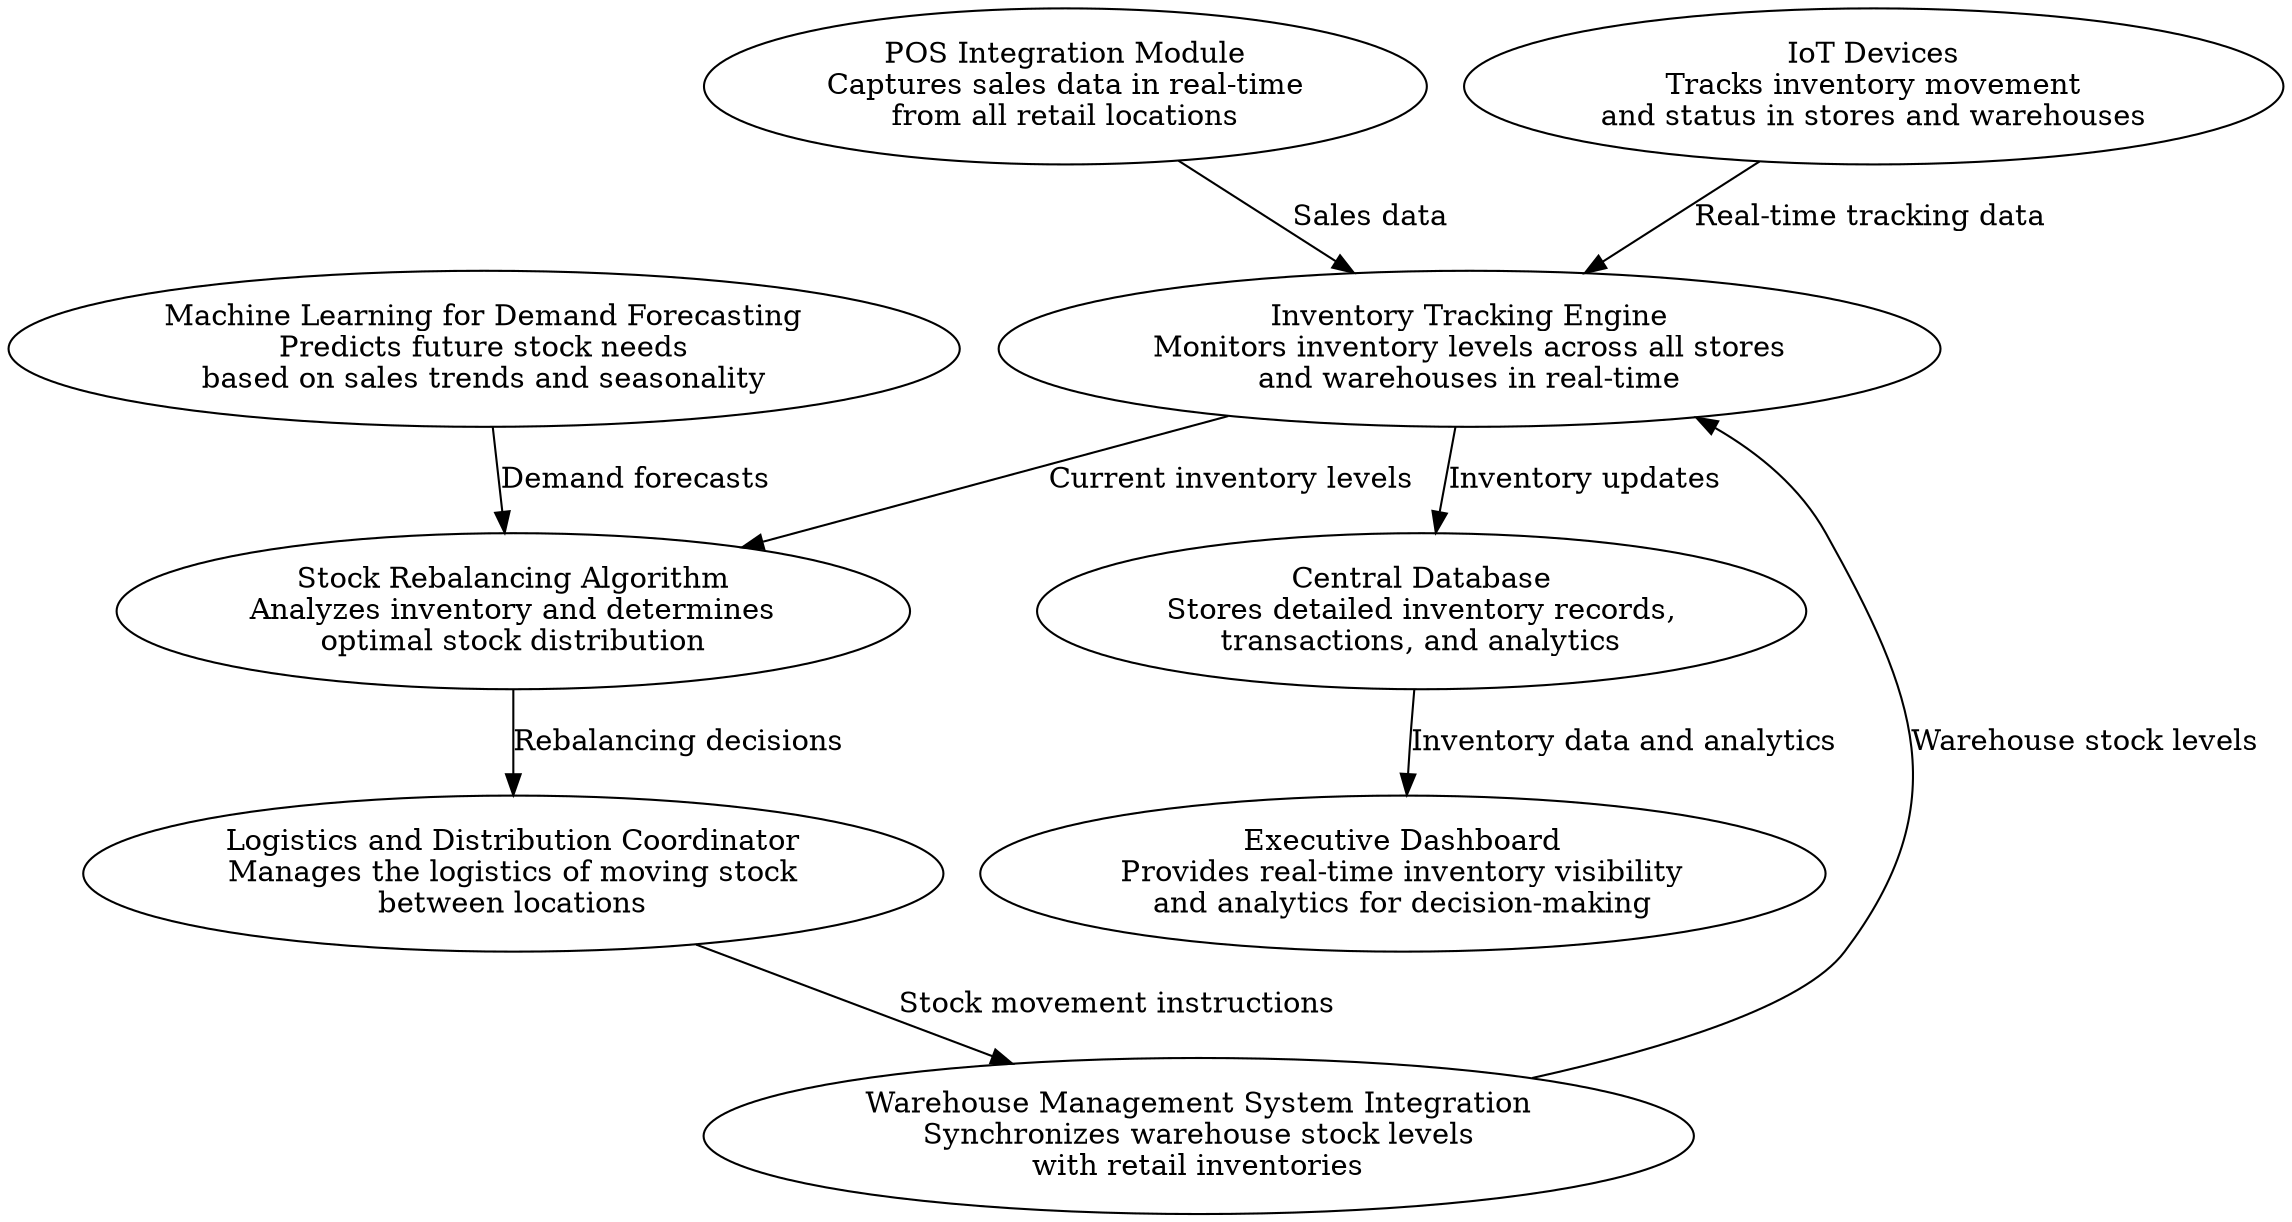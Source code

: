 digraph CentralInventoryManagement {


    InventoryTrackingEngine [label="Inventory Tracking Engine\nMonitors inventory levels across all stores\nand warehouses in real-time"];
    CentralDatabase [label="Central Database\nStores detailed inventory records,\ntransactions, and analytics"];
    POSIntegration [label="POS Integration Module\nCaptures sales data in real-time\nfrom all retail locations"];
    WarehouseIntegration [label="Warehouse Management System Integration\nSynchronizes warehouse stock levels\nwith retail inventories"];
    StockRebalancingAlgorithm [label="Stock Rebalancing Algorithm\nAnalyzes inventory and determines\noptimal stock distribution"];
    LogisticsCoordinator [label="Logistics and Distribution Coordinator\nManages the logistics of moving stock\nbetween locations"];
    ExecutiveDashboard [label="Executive Dashboard\nProvides real-time inventory visibility\nand analytics for decision-making"];
    IoTDevices [label="IoT Devices\nTracks inventory movement\nand status in stores and warehouses"];
    MachineLearning [label="Machine Learning for Demand Forecasting\nPredicts future stock needs\nbased on sales trends and seasonality"];

    POSIntegration -> InventoryTrackingEngine [label="Sales data"];
    InventoryTrackingEngine -> CentralDatabase [label="Inventory updates"];
    WarehouseIntegration -> InventoryTrackingEngine [label="Warehouse stock levels"];
    InventoryTrackingEngine -> StockRebalancingAlgorithm [label="Current inventory levels"];
    StockRebalancingAlgorithm -> LogisticsCoordinator [label="Rebalancing decisions"];
    LogisticsCoordinator -> WarehouseIntegration [label="Stock movement instructions"];
    CentralDatabase -> ExecutiveDashboard [label="Inventory data and analytics"];
    IoTDevices -> InventoryTrackingEngine [label="Real-time tracking data"];
    MachineLearning -> StockRebalancingAlgorithm [label="Demand forecasts"];

    // Styling
    edge [color=blue];
    node [style=filled, color=lightgrey];
}

